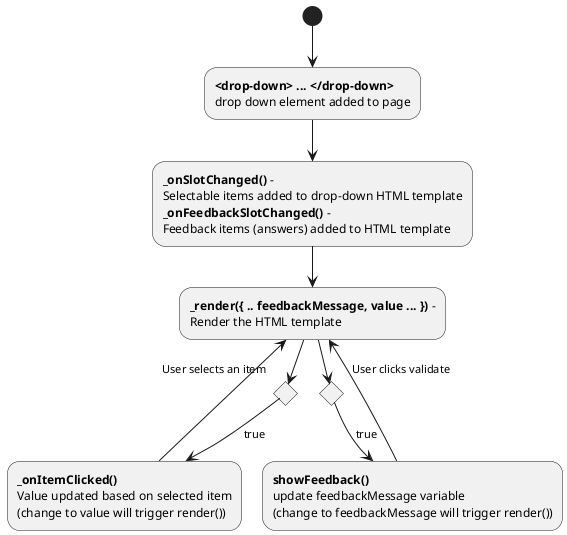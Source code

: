 http://plantuml.com/sitemap-language-specification

You can use (*) for the starting point and ending point of the activity diagram.

In some occasion, you may want to use (*top) to force the starting point to be at the top of the diagram.

Use --> for arrows.

@startuml
         
(*) --> "<b><drop-down> ... </drop-down></b>
        drop down element added to page
        "  

    --> "<b>_onSlotChanged()</b> - 
         Selectable items added to drop-down HTML template
         <b>_onFeedbackSlotChanged()</b> - 
         Feedback items (answers) added to HTML template
         " as init

    -->  "<b>_render({ .. feedbackMessage, value ... })</b> - 
         Render the HTML template
         " as render

if "User selects an item" then
  -->[true] "<b>_onItemClicked()</b>
             Value updated based on selected item
             (change to value will trigger render())"
    --> render
endif

if "User clicks validate" then
  -->[true] "<b>showFeedback()</b>
    update feedbackMessage variable
    (change to feedbackMessage will trigger render())"
    --> render
endif

@enduml